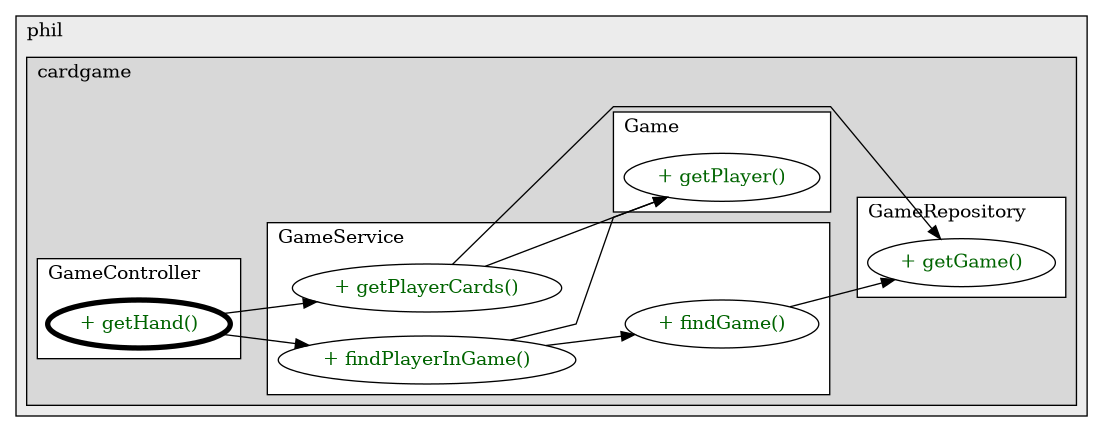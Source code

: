 @startuml

/' diagram meta data start
config=CallConfiguration;
{
  "rootMethod": "com.phil.cardgame.controller.GameController#getHand(long,String)",
  "projectClassification": {
    "searchMode": "OpenProject", // OpenProject, AllProjects
    "includedProjects": "",
    "pathEndKeywords": "*.impl",
    "isClientPath": "",
    "isClientName": "",
    "isTestPath": "",
    "isTestName": "",
    "isMappingPath": "",
    "isMappingName": "",
    "isDataAccessPath": "",
    "isDataAccessName": "",
    "isDataStructurePath": "",
    "isDataStructureName": "",
    "isInterfaceStructuresPath": "",
    "isInterfaceStructuresName": "",
    "isEntryPointPath": "",
    "isEntryPointName": "",
    "treatFinalFieldsAsMandatory": false
  },
  "graphRestriction": {
    "classPackageExcludeFilter": "",
    "classPackageIncludeFilter": "",
    "classNameExcludeFilter": "",
    "classNameIncludeFilter": "",
    "methodNameExcludeFilter": "",
    "methodNameIncludeFilter": "",
    "removeByInheritance": "", // inheritance/annotation based filtering is done in a second step
    "removeByAnnotation": "",
    "removeByClassPackage": "", // cleanup the graph after inheritance/annotation based filtering is done
    "removeByClassName": "",
    "cutMappings": false,
    "cutEnum": true,
    "cutTests": true,
    "cutClient": true,
    "cutDataAccess": true,
    "cutInterfaceStructures": true,
    "cutDataStructures": true,
    "cutGetterAndSetter": true,
    "cutConstructors": true
  },
  "graphTraversal": {
    "forwardDepth": 3,
    "backwardDepth": 3,
    "classPackageExcludeFilter": "",
    "classPackageIncludeFilter": "",
    "classNameExcludeFilter": "",
    "classNameIncludeFilter": "",
    "methodNameExcludeFilter": "",
    "methodNameIncludeFilter": "",
    "hideMappings": false,
    "hideDataStructures": false,
    "hidePrivateMethods": true,
    "hideInterfaceCalls": true, // indirection: implementation -> interface (is hidden) -> implementation
    "onlyShowApplicationEntryPoints": false, // root node is included
    "useMethodCallsForStructureDiagram": "ForwardOnly" // ForwardOnly, BothDirections, No
  },
  "details": {
    "aggregation": "GroupByClass", // ByClass, GroupByClass, None
    "showMethodParametersTypes": false,
    "showMethodParametersNames": false,
    "showMethodReturnType": false,
    "showPackageLevels": 2,
    "showCallOrder": false,
    "edgeMode": "MethodsOnly", // TypesOnly, MethodsOnly, TypesAndMethods, MethodsAndDirectTypeUsage
    "showDetailedClassStructure": false
  },
  "rootClass": "com.phil.cardgame.controller.GameController",
  "extensionCallbackMethod": "" // qualified.class.name#methodName - signature: public static String method(String)
}
diagram meta data end '/



digraph g {
    rankdir="LR"
    splines=polyline
    

'nodes 
subgraph cluster_3439899 { 
   	label=phil
	labeljust=l
	fillcolor="#ececec"
	style=filled
   
   subgraph cluster_1042137717 { 
   	label=cardgame
	labeljust=l
	fillcolor="#d8d8d8"
	style=filled
   
   subgraph cluster_1572759395 { 
   	label=Game
	labeljust=l
	fillcolor=white
	style=filled
   
   Game1888451203XXXgetPlayer1808118735[
	label="+ getPlayer()"
	style=filled
	fillcolor=white
	tooltip="Game

null"
	fontcolor=darkgreen
];
} 

subgraph cluster_1996912228 { 
   	label=GameService
	labeljust=l
	fillcolor=white
	style=filled
   
   GameService1212360817XXXfindGame3327612[
	label="+ findGame()"
	style=filled
	fillcolor=white
	tooltip="GameService

null"
	fontcolor=darkgreen
];

GameService1212360817XXXfindPlayerInGame2028467489[
	label="+ findPlayerInGame()"
	style=filled
	fillcolor=white
	tooltip="GameService

null"
	fontcolor=darkgreen
];

GameService1212360817XXXgetPlayerCards2028467489[
	label="+ getPlayerCards()"
	style=filled
	fillcolor=white
	tooltip="GameService

null"
	fontcolor=darkgreen
];
} 

subgraph cluster_873834886 { 
   	label=GameRepository
	labeljust=l
	fillcolor=white
	style=filled
   
   GameRepository1680415696XXXgetGame3327612[
	label="+ getGame()"
	style=filled
	fillcolor=white
	tooltip="GameRepository

null"
	fontcolor=darkgreen
];
} 

subgraph cluster_94529594 { 
   	label=GameController
	labeljust=l
	fillcolor=white
	style=filled
   
   GameController1301179522XXXgetHand2028467489[
	label="+ getHand()"
	style=filled
	fillcolor=white
	tooltip="GameController

null"
	penwidth=4
	fontcolor=darkgreen
];
} 
} 
} 

'edges    
GameController1301179522XXXgetHand2028467489 -> GameService1212360817XXXfindPlayerInGame2028467489;
GameController1301179522XXXgetHand2028467489 -> GameService1212360817XXXgetPlayerCards2028467489;
GameService1212360817XXXfindGame3327612 -> GameRepository1680415696XXXgetGame3327612;
GameService1212360817XXXfindPlayerInGame2028467489 -> Game1888451203XXXgetPlayer1808118735;
GameService1212360817XXXfindPlayerInGame2028467489 -> GameService1212360817XXXfindGame3327612;
GameService1212360817XXXgetPlayerCards2028467489 -> Game1888451203XXXgetPlayer1808118735;
GameService1212360817XXXgetPlayerCards2028467489 -> GameRepository1680415696XXXgetGame3327612;
    
}
@enduml